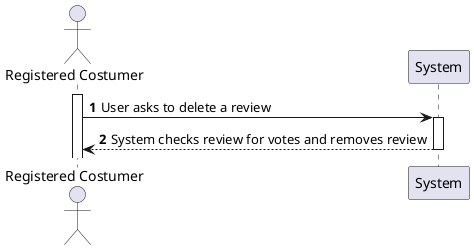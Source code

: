 @startuml
'https://plantuml.com/sequence-diagram

autoactivate on
autonumber

actor "Registered Costumer" as User
participant "System" as System

activate User

User -> System: User asks to delete a review
User <-- System: System checks review for votes and removes review


@enduml